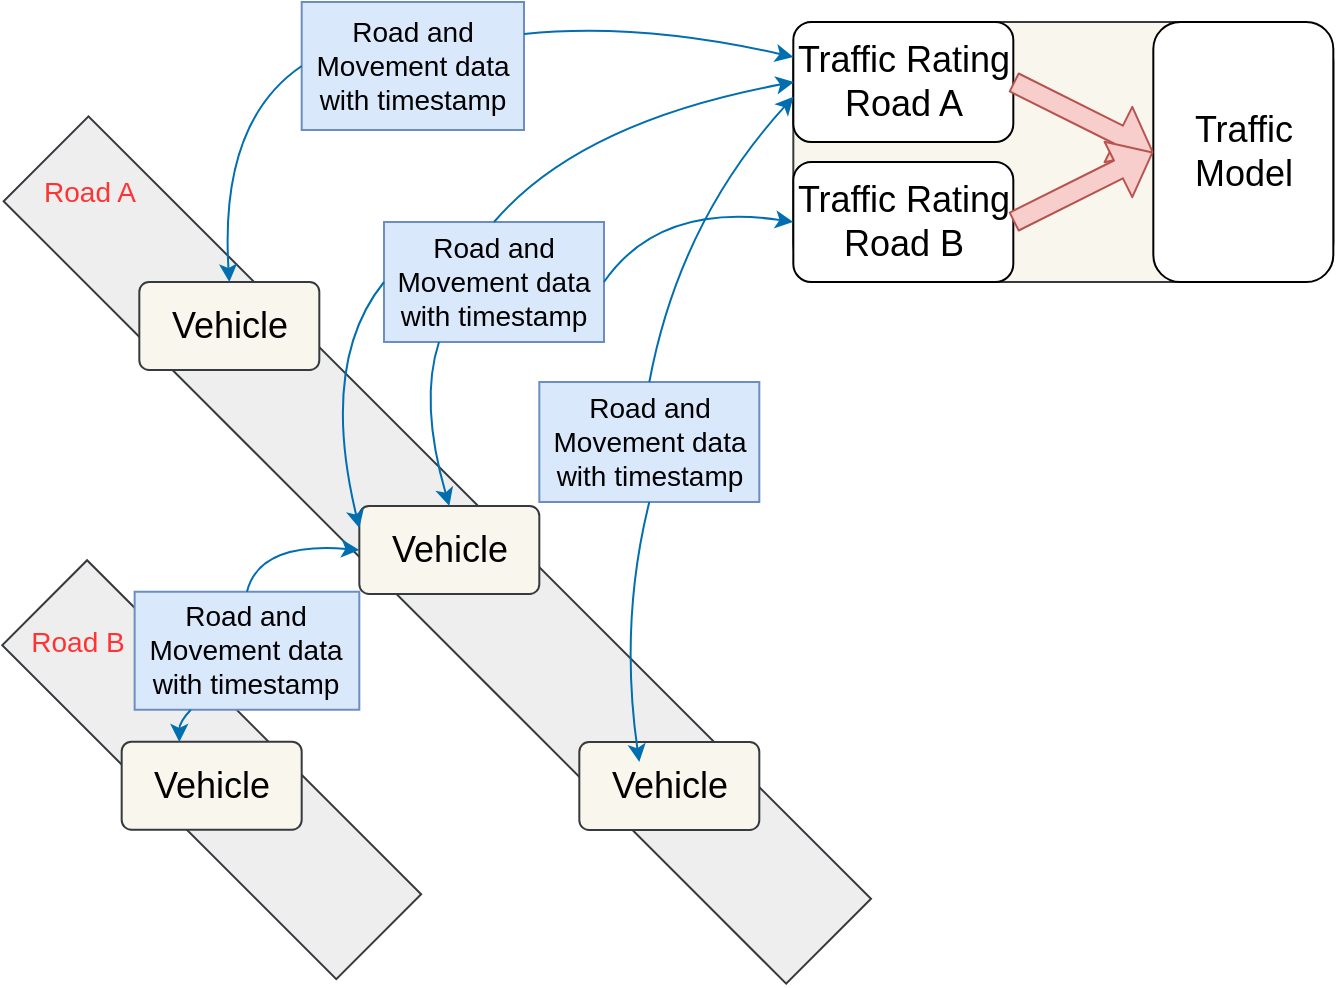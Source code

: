 <mxfile version="13.1.2" type="github">
  <diagram id="q70bziQ056zSovkO_Rw-" name="Page-1">
    <mxGraphModel dx="1038" dy="499" grid="1" gridSize="10" guides="1" tooltips="1" connect="1" arrows="1" fold="1" page="1" pageScale="1" pageWidth="827" pageHeight="1169" math="0" shadow="0">
      <root>
        <mxCell id="0" />
        <mxCell id="1" parent="0" />
        <mxCell id="WoJkxqJssHStP3WLanN2-1" value="" style="rounded=1;whiteSpace=wrap;html=1;fillColor=#f9f7ed;strokeColor=#36393d;" parent="1" vertex="1">
          <mxGeometry x="474.66" y="40" width="270" height="130" as="geometry" />
        </mxCell>
        <mxCell id="WoJkxqJssHStP3WLanN2-2" value="&lt;font style=&quot;font-size: 18px&quot;&gt;Traffic Rating Road B&lt;/font&gt;" style="rounded=1;whiteSpace=wrap;html=1;" parent="1" vertex="1">
          <mxGeometry x="474.66" y="110" width="110" height="60" as="geometry" />
        </mxCell>
        <mxCell id="WoJkxqJssHStP3WLanN2-3" value="&lt;font style=&quot;font-size: 18px&quot;&gt;Traffic Model&lt;/font&gt;" style="rounded=1;whiteSpace=wrap;html=1;" parent="1" vertex="1">
          <mxGeometry x="654.66" y="40" width="90" height="130" as="geometry" />
        </mxCell>
        <mxCell id="WoJkxqJssHStP3WLanN2-4" value="&lt;font style=&quot;font-size: 18px&quot;&gt;Traffic Rating Road A&lt;/font&gt;" style="rounded=1;whiteSpace=wrap;html=1;" parent="1" vertex="1">
          <mxGeometry x="474.66" y="40" width="110" height="60" as="geometry" />
        </mxCell>
        <mxCell id="WoJkxqJssHStP3WLanN2-5" value="" style="endArrow=classic;html=1;shadow=0;entryX=0;entryY=0.5;entryDx=0;entryDy=0;exitX=1;exitY=0.5;exitDx=0;exitDy=0;shape=flexArrow;fillColor=#f8cecc;strokeColor=#b85450;" parent="1" source="WoJkxqJssHStP3WLanN2-4" target="WoJkxqJssHStP3WLanN2-3" edge="1">
          <mxGeometry width="50" height="50" relative="1" as="geometry">
            <mxPoint x="584.66" y="-10" as="sourcePoint" />
            <mxPoint x="634.66" y="-60" as="targetPoint" />
          </mxGeometry>
        </mxCell>
        <mxCell id="WoJkxqJssHStP3WLanN2-6" value="" style="endArrow=classic;html=1;shadow=0;exitX=1;exitY=0.5;exitDx=0;exitDy=0;entryX=0;entryY=0.5;entryDx=0;entryDy=0;shape=flexArrow;fillColor=#f8cecc;strokeColor=#b85450;" parent="1" source="WoJkxqJssHStP3WLanN2-2" target="WoJkxqJssHStP3WLanN2-3" edge="1">
          <mxGeometry width="50" height="50" relative="1" as="geometry">
            <mxPoint x="964.66" y="220" as="sourcePoint" />
            <mxPoint x="1014.66" y="170" as="targetPoint" />
          </mxGeometry>
        </mxCell>
        <mxCell id="WoJkxqJssHStP3WLanN2-7" value="" style="rounded=0;whiteSpace=wrap;html=1;rotation=45;fillColor=#eeeeee;strokeColor=#36393d;" parent="1" vertex="1">
          <mxGeometry x="20" y="274" width="553.32" height="60" as="geometry" />
        </mxCell>
        <mxCell id="WoJkxqJssHStP3WLanN2-8" value="" style="rounded=0;whiteSpace=wrap;html=1;rotation=45;fillColor=#eeeeee;strokeColor=#36393d;" parent="1" vertex="1">
          <mxGeometry x="65.74" y="383.87" width="236.21" height="60" as="geometry" />
        </mxCell>
        <mxCell id="WoJkxqJssHStP3WLanN2-9" value="&lt;font style=&quot;font-size: 18px&quot;&gt;Vehicle&lt;/font&gt;" style="rounded=1;whiteSpace=wrap;html=1;arcSize=11;fillColor=#f9f7ed;strokeColor=#36393d;" parent="1" vertex="1">
          <mxGeometry x="138.84" y="399.87" width="90" height="44" as="geometry" />
        </mxCell>
        <mxCell id="WoJkxqJssHStP3WLanN2-13" value="&lt;font style=&quot;font-size: 18px&quot;&gt;Vehicle&lt;/font&gt;" style="rounded=1;whiteSpace=wrap;html=1;arcSize=11;fillColor=#f9f7ed;strokeColor=#36393d;" parent="1" vertex="1">
          <mxGeometry x="147.66" y="170" width="90" height="44" as="geometry" />
        </mxCell>
        <mxCell id="WoJkxqJssHStP3WLanN2-14" value="&lt;font style=&quot;font-size: 18px&quot;&gt;Vehicle&lt;/font&gt;" style="rounded=1;whiteSpace=wrap;html=1;arcSize=11;fillColor=#f9f7ed;strokeColor=#36393d;" parent="1" vertex="1">
          <mxGeometry x="257.66" y="282" width="90" height="44" as="geometry" />
        </mxCell>
        <mxCell id="WoJkxqJssHStP3WLanN2-15" value="&lt;font style=&quot;font-size: 18px&quot;&gt;Vehicle&lt;/font&gt;" style="rounded=1;whiteSpace=wrap;html=1;arcSize=11;fillColor=#f9f7ed;strokeColor=#36393d;" parent="1" vertex="1">
          <mxGeometry x="367.66" y="400" width="90" height="44" as="geometry" />
        </mxCell>
        <mxCell id="WoJkxqJssHStP3WLanN2-16" value="&lt;font color=&quot;#ff3333&quot; style=&quot;font-size: 14px&quot;&gt;Road A&lt;/font&gt;" style="text;html=1;strokeColor=none;fillColor=none;align=center;verticalAlign=middle;whiteSpace=wrap;rounded=0;" parent="1" vertex="1">
          <mxGeometry x="97.66" y="115" width="50" height="20" as="geometry" />
        </mxCell>
        <mxCell id="WoJkxqJssHStP3WLanN2-17" value="&lt;font color=&quot;#ff3333&quot; style=&quot;font-size: 14px&quot;&gt;Road B&lt;/font&gt;" style="text;html=1;strokeColor=none;fillColor=none;align=center;verticalAlign=middle;whiteSpace=wrap;rounded=0;" parent="1" vertex="1">
          <mxGeometry x="92.32" y="340" width="50" height="20" as="geometry" />
        </mxCell>
        <mxCell id="WoJkxqJssHStP3WLanN2-18" value="&lt;span style=&quot;font-size: 14px&quot;&gt;Road and Movement data with timestamp&lt;/span&gt;" style="rounded=0;whiteSpace=wrap;html=1;fillColor=#dae8fc;strokeColor=#6c8ebf;" parent="1" vertex="1">
          <mxGeometry x="145.32" y="324.87" width="112.34" height="59" as="geometry" />
        </mxCell>
        <mxCell id="WoJkxqJssHStP3WLanN2-19" value="&lt;span style=&quot;font-size: 14px&quot;&gt;Road and Movement data with timestamp&lt;/span&gt;" style="rounded=0;whiteSpace=wrap;html=1;fillColor=#dae8fc;strokeColor=#6c8ebf;" parent="1" vertex="1">
          <mxGeometry x="228.84" y="30" width="111.16" height="64" as="geometry" />
        </mxCell>
        <mxCell id="WoJkxqJssHStP3WLanN2-20" value="&lt;span style=&quot;font-size: 14px&quot;&gt;Road and Movement data with timestamp&lt;/span&gt;" style="rounded=0;whiteSpace=wrap;html=1;fillColor=#dae8fc;strokeColor=#6c8ebf;" parent="1" vertex="1">
          <mxGeometry x="347.66" y="220" width="110" height="60" as="geometry" />
        </mxCell>
        <mxCell id="WoJkxqJssHStP3WLanN2-22" value="&lt;span style=&quot;font-size: 14px&quot;&gt;Road and Movement data with timestamp&lt;/span&gt;" style="rounded=0;whiteSpace=wrap;html=1;fillColor=#dae8fc;strokeColor=#6c8ebf;" parent="1" vertex="1">
          <mxGeometry x="270" y="140" width="110" height="60" as="geometry" />
        </mxCell>
        <mxCell id="WoJkxqJssHStP3WLanN2-23" value="" style="curved=1;endArrow=classic;html=1;exitX=0.25;exitY=1;exitDx=0;exitDy=0;fillColor=#1ba1e2;strokeColor=#006EAF;" parent="1" source="WoJkxqJssHStP3WLanN2-18" edge="1">
          <mxGeometry width="50" height="50" relative="1" as="geometry">
            <mxPoint x="37.66" y="280" as="sourcePoint" />
            <mxPoint x="167.66" y="400" as="targetPoint" />
            <Array as="points">
              <mxPoint x="167.66" y="390" />
            </Array>
          </mxGeometry>
        </mxCell>
        <mxCell id="WoJkxqJssHStP3WLanN2-24" value="" style="curved=1;endArrow=classic;html=1;entryX=0;entryY=0.5;entryDx=0;entryDy=0;exitX=0.5;exitY=0;exitDx=0;exitDy=0;fillColor=#1ba1e2;strokeColor=#006EAF;" parent="1" source="WoJkxqJssHStP3WLanN2-18" target="WoJkxqJssHStP3WLanN2-14" edge="1">
          <mxGeometry width="50" height="50" relative="1" as="geometry">
            <mxPoint x="137.66" y="300" as="sourcePoint" />
            <mxPoint x="187.66" y="250" as="targetPoint" />
            <Array as="points">
              <mxPoint x="207.66" y="300" />
            </Array>
          </mxGeometry>
        </mxCell>
        <mxCell id="WoJkxqJssHStP3WLanN2-25" value="" style="curved=1;endArrow=classic;html=1;exitX=1;exitY=0.25;exitDx=0;exitDy=0;fillColor=#1ba1e2;strokeColor=#006EAF;" parent="1" source="WoJkxqJssHStP3WLanN2-19" target="WoJkxqJssHStP3WLanN2-4" edge="1">
          <mxGeometry width="50" height="50" relative="1" as="geometry">
            <mxPoint x="207.66" y="110" as="sourcePoint" />
            <mxPoint x="257.66" y="60" as="targetPoint" />
            <Array as="points">
              <mxPoint x="397.66" y="40" />
            </Array>
          </mxGeometry>
        </mxCell>
        <mxCell id="WoJkxqJssHStP3WLanN2-32" value="" style="curved=1;endArrow=classic;html=1;entryX=0.333;entryY=0.227;entryDx=0;entryDy=0;entryPerimeter=0;exitX=0.5;exitY=1;exitDx=0;exitDy=0;fillColor=#1ba1e2;strokeColor=#006EAF;" parent="1" source="WoJkxqJssHStP3WLanN2-20" target="WoJkxqJssHStP3WLanN2-15" edge="1">
          <mxGeometry width="50" height="50" relative="1" as="geometry">
            <mxPoint x="547.66" y="330" as="sourcePoint" />
            <mxPoint x="597.66" y="280" as="targetPoint" />
            <Array as="points">
              <mxPoint x="387.66" y="340" />
            </Array>
          </mxGeometry>
        </mxCell>
        <mxCell id="WoJkxqJssHStP3WLanN2-33" value="" style="curved=1;endArrow=classic;html=1;exitX=0.5;exitY=0;exitDx=0;exitDy=0;entryX=0.001;entryY=0.623;entryDx=0;entryDy=0;fillColor=#1ba1e2;strokeColor=#006EAF;entryPerimeter=0;" parent="1" source="WoJkxqJssHStP3WLanN2-20" target="WoJkxqJssHStP3WLanN2-4" edge="1">
          <mxGeometry width="50" height="50" relative="1" as="geometry">
            <mxPoint x="517.66" y="320" as="sourcePoint" />
            <mxPoint x="567.66" y="270" as="targetPoint" />
            <Array as="points">
              <mxPoint x="417.66" y="140" />
            </Array>
          </mxGeometry>
        </mxCell>
        <mxCell id="WoJkxqJssHStP3WLanN2-34" value="" style="curved=1;endArrow=classic;html=1;entryX=0.5;entryY=0;entryDx=0;entryDy=0;exitX=0;exitY=0.5;exitDx=0;exitDy=0;fillColor=#1ba1e2;strokeColor=#006EAF;" parent="1" source="WoJkxqJssHStP3WLanN2-19" target="WoJkxqJssHStP3WLanN2-13" edge="1">
          <mxGeometry width="50" height="50" relative="1" as="geometry">
            <mxPoint x="157.66" y="100" as="sourcePoint" />
            <mxPoint x="207.66" y="50" as="targetPoint" />
            <Array as="points">
              <mxPoint x="187.66" y="90" />
            </Array>
          </mxGeometry>
        </mxCell>
        <mxCell id="WoJkxqJssHStP3WLanN2-35" value="" style="curved=1;endArrow=classic;html=1;entryX=0.5;entryY=0;entryDx=0;entryDy=0;exitX=0.25;exitY=1;exitDx=0;exitDy=0;fillColor=#1ba1e2;strokeColor=#006EAF;" parent="1" source="WoJkxqJssHStP3WLanN2-22" target="WoJkxqJssHStP3WLanN2-14" edge="1">
          <mxGeometry width="50" height="50" relative="1" as="geometry">
            <mxPoint x="87.66" y="280" as="sourcePoint" />
            <mxPoint x="137.66" y="230" as="targetPoint" />
            <Array as="points">
              <mxPoint x="287.66" y="230" />
            </Array>
          </mxGeometry>
        </mxCell>
        <mxCell id="WoJkxqJssHStP3WLanN2-36" value="" style="curved=1;endArrow=classic;html=1;exitX=0.5;exitY=0;exitDx=0;exitDy=0;fillColor=#1ba1e2;strokeColor=#006EAF;" parent="1" source="WoJkxqJssHStP3WLanN2-22" edge="1">
          <mxGeometry width="50" height="50" relative="1" as="geometry">
            <mxPoint x="97.66" y="280" as="sourcePoint" />
            <mxPoint x="475" y="70" as="targetPoint" />
            <Array as="points">
              <mxPoint x="367.66" y="90" />
            </Array>
          </mxGeometry>
        </mxCell>
        <mxCell id="WoJkxqJssHStP3WLanN2-37" value="" style="curved=1;endArrow=classic;html=1;entryX=0;entryY=0.25;entryDx=0;entryDy=0;exitX=0;exitY=0.5;exitDx=0;exitDy=0;fillColor=#1ba1e2;strokeColor=#006EAF;" parent="1" source="WoJkxqJssHStP3WLanN2-22" target="WoJkxqJssHStP3WLanN2-14" edge="1">
          <mxGeometry width="50" height="50" relative="1" as="geometry">
            <mxPoint x="37.66" y="270" as="sourcePoint" />
            <mxPoint x="87.66" y="220" as="targetPoint" />
            <Array as="points">
              <mxPoint x="237.66" y="210" />
            </Array>
          </mxGeometry>
        </mxCell>
        <mxCell id="WoJkxqJssHStP3WLanN2-38" value="" style="curved=1;endArrow=classic;html=1;entryX=0;entryY=0.5;entryDx=0;entryDy=0;exitX=1;exitY=0.5;exitDx=0;exitDy=0;fillColor=#1ba1e2;strokeColor=#006EAF;" parent="1" source="WoJkxqJssHStP3WLanN2-22" target="WoJkxqJssHStP3WLanN2-2" edge="1">
          <mxGeometry width="50" height="50" relative="1" as="geometry">
            <mxPoint x="27.66" y="280" as="sourcePoint" />
            <mxPoint x="77.66" y="230" as="targetPoint" />
            <Array as="points">
              <mxPoint x="407.66" y="130" />
            </Array>
          </mxGeometry>
        </mxCell>
      </root>
    </mxGraphModel>
  </diagram>
</mxfile>
